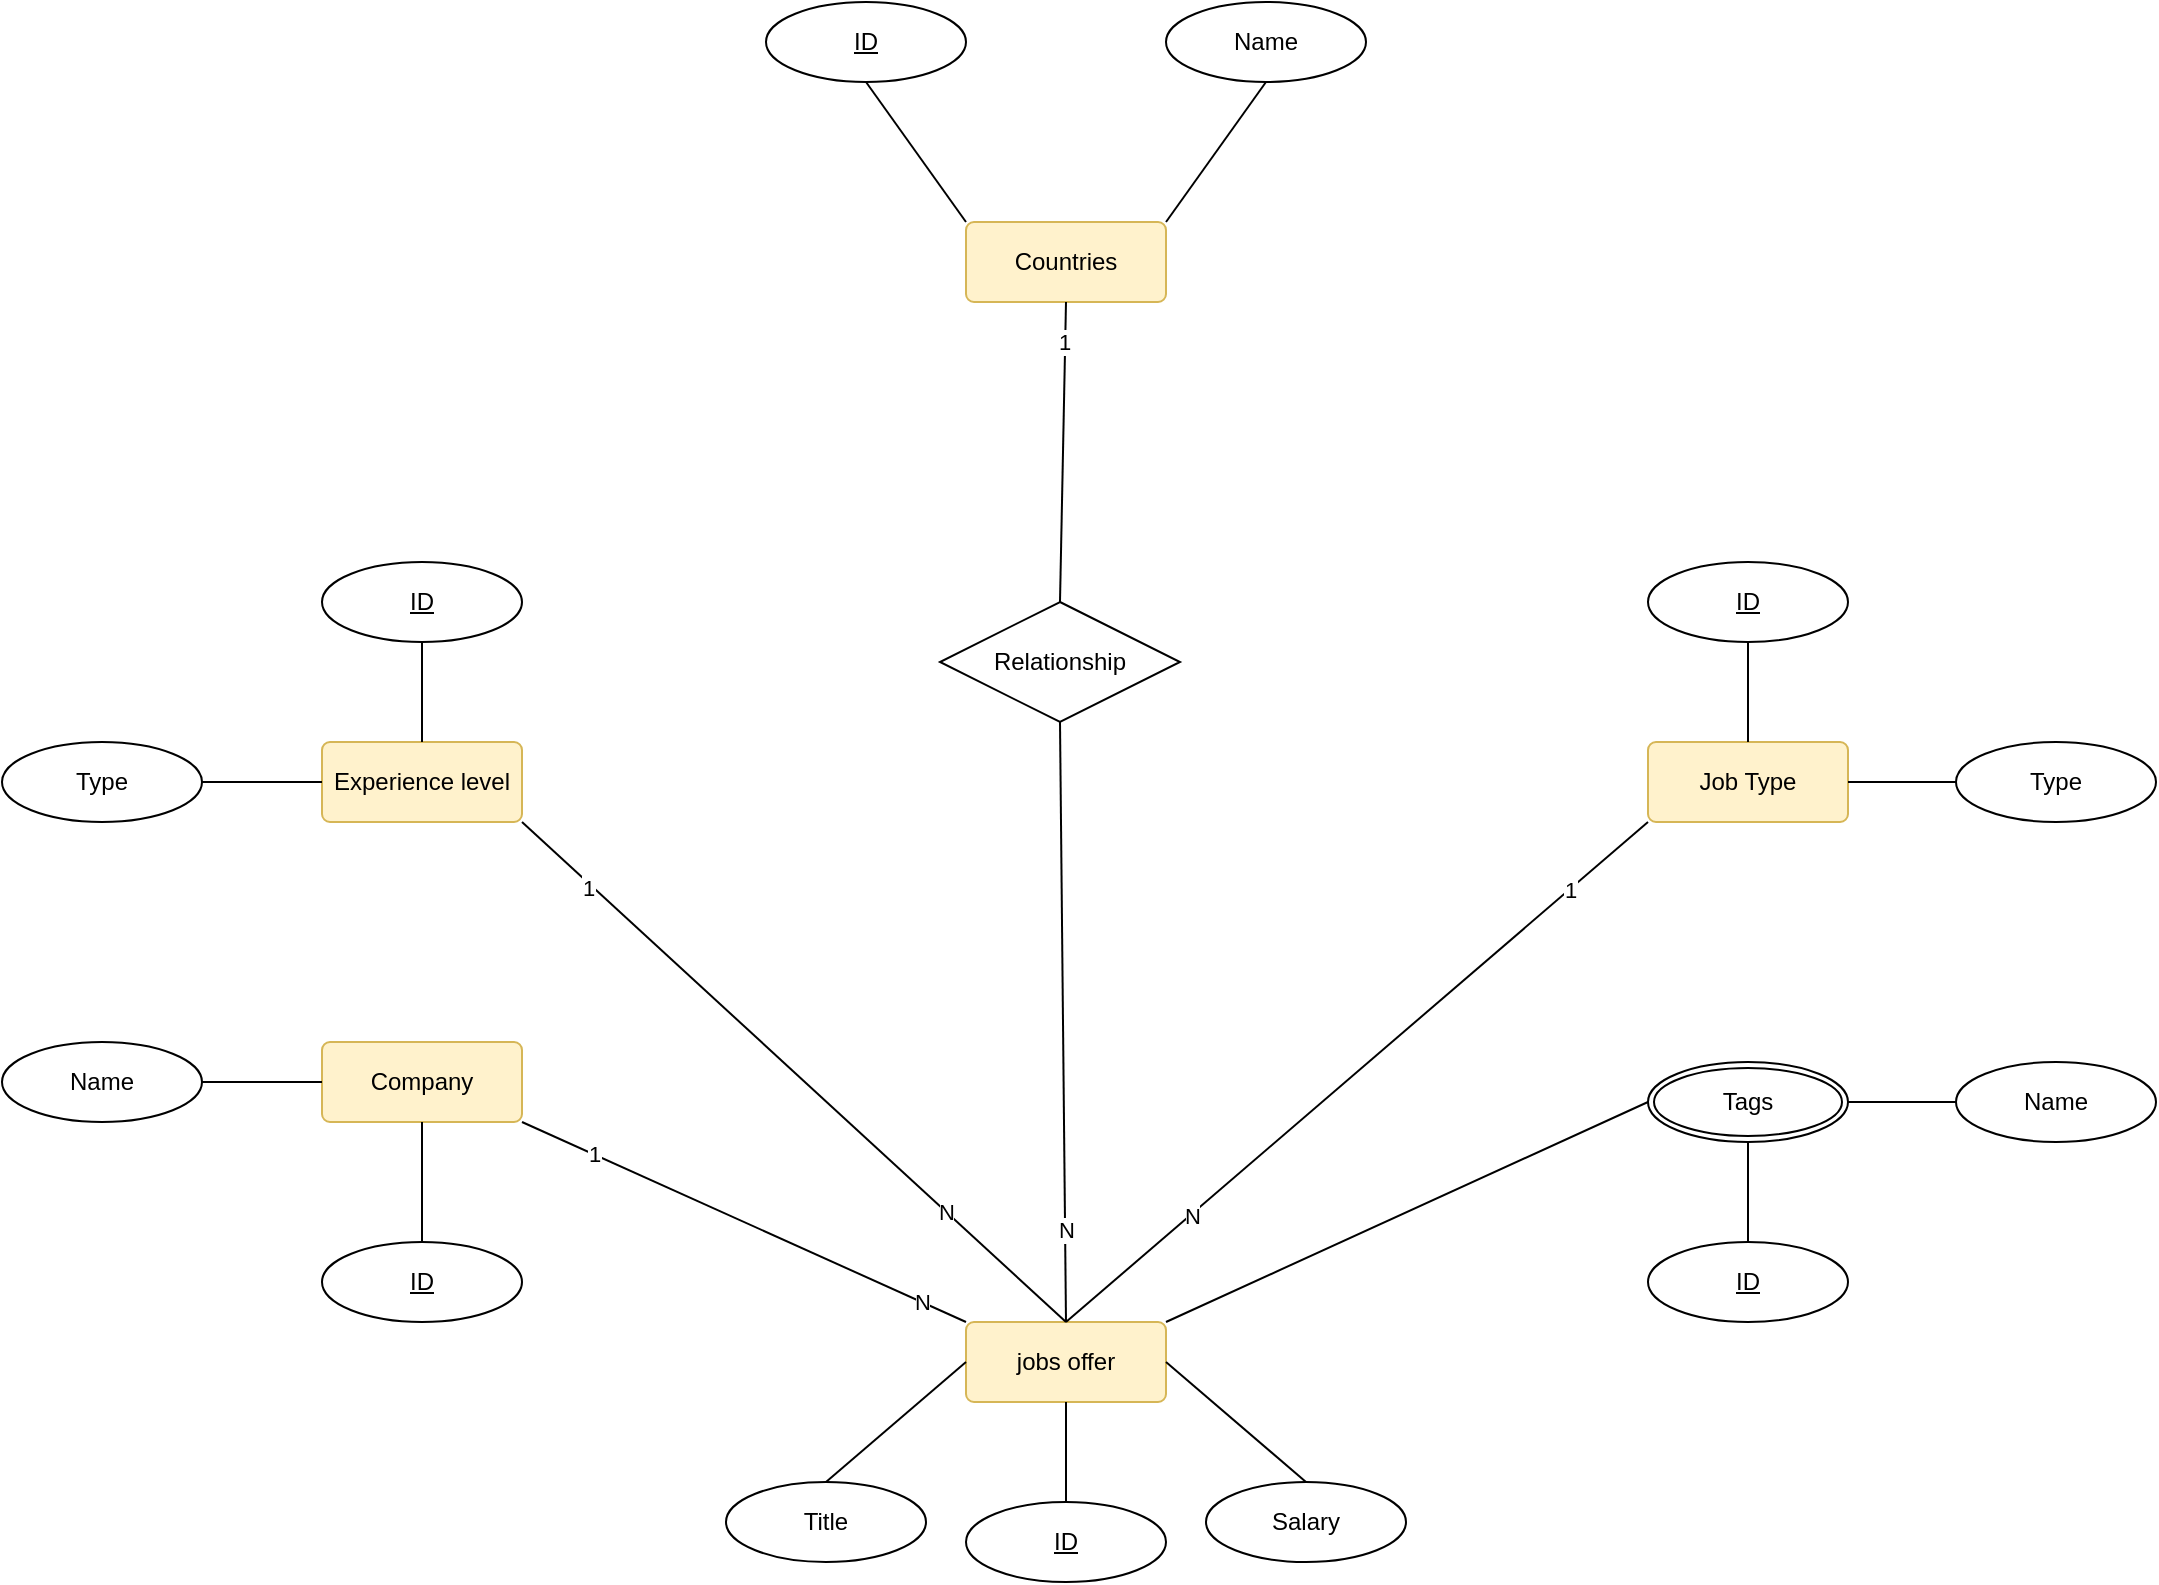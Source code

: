 <mxfile version="21.6.5" type="github">
  <diagram name="Page-1" id="dpHrziN7iInBP1G3Hoh1">
    <mxGraphModel dx="2072" dy="652" grid="1" gridSize="10" guides="1" tooltips="1" connect="1" arrows="1" fold="1" page="1" pageScale="1" pageWidth="850" pageHeight="1100" math="0" shadow="0">
      <root>
        <mxCell id="0" />
        <mxCell id="1" parent="0" />
        <mxCell id="xc64UkYX_4XRm6IWmarA-1" value="Job Type" style="rounded=1;arcSize=10;whiteSpace=wrap;html=1;align=center;fillColor=#fff2cc;strokeColor=#d6b656;" parent="1" vertex="1">
          <mxGeometry x="704" y="410" width="100" height="40" as="geometry" />
        </mxCell>
        <mxCell id="xc64UkYX_4XRm6IWmarA-2" value="ID" style="ellipse;whiteSpace=wrap;html=1;align=center;fontStyle=4;" parent="1" vertex="1">
          <mxGeometry x="704" y="320" width="100" height="40" as="geometry" />
        </mxCell>
        <mxCell id="xc64UkYX_4XRm6IWmarA-3" value="" style="endArrow=none;html=1;rounded=0;exitX=0.5;exitY=1;exitDx=0;exitDy=0;entryX=0.5;entryY=0;entryDx=0;entryDy=0;" parent="1" source="xc64UkYX_4XRm6IWmarA-2" target="xc64UkYX_4XRm6IWmarA-1" edge="1">
          <mxGeometry relative="1" as="geometry">
            <mxPoint x="774" y="390" as="sourcePoint" />
            <mxPoint x="934" y="390" as="targetPoint" />
          </mxGeometry>
        </mxCell>
        <mxCell id="xc64UkYX_4XRm6IWmarA-4" value="Type" style="ellipse;whiteSpace=wrap;html=1;align=center;" parent="1" vertex="1">
          <mxGeometry x="858" y="410" width="100" height="40" as="geometry" />
        </mxCell>
        <mxCell id="xc64UkYX_4XRm6IWmarA-5" value="" style="endArrow=none;html=1;rounded=0;exitX=1;exitY=0.5;exitDx=0;exitDy=0;entryX=0;entryY=0.5;entryDx=0;entryDy=0;" parent="1" source="xc64UkYX_4XRm6IWmarA-1" target="xc64UkYX_4XRm6IWmarA-4" edge="1">
          <mxGeometry relative="1" as="geometry">
            <mxPoint x="774" y="480" as="sourcePoint" />
            <mxPoint x="934" y="480" as="targetPoint" />
          </mxGeometry>
        </mxCell>
        <mxCell id="xc64UkYX_4XRm6IWmarA-7" value="ID" style="ellipse;whiteSpace=wrap;html=1;align=center;fontStyle=4;" parent="1" vertex="1">
          <mxGeometry x="704" y="660" width="100" height="40" as="geometry" />
        </mxCell>
        <mxCell id="xc64UkYX_4XRm6IWmarA-9" value="Name" style="ellipse;whiteSpace=wrap;html=1;align=center;" parent="1" vertex="1">
          <mxGeometry x="858" y="570" width="100" height="40" as="geometry" />
        </mxCell>
        <mxCell id="xc64UkYX_4XRm6IWmarA-10" value="" style="endArrow=none;html=1;rounded=0;exitX=1;exitY=0.5;exitDx=0;exitDy=0;entryX=0;entryY=0.5;entryDx=0;entryDy=0;" parent="1" source="xc64UkYX_4XRm6IWmarA-33" target="xc64UkYX_4XRm6IWmarA-9" edge="1">
          <mxGeometry relative="1" as="geometry">
            <mxPoint x="804" y="590" as="sourcePoint" />
            <mxPoint x="968" y="620" as="targetPoint" />
          </mxGeometry>
        </mxCell>
        <mxCell id="xc64UkYX_4XRm6IWmarA-11" value="Experience level" style="rounded=1;arcSize=10;whiteSpace=wrap;html=1;align=center;fillColor=#fff2cc;strokeColor=#d6b656;" parent="1" vertex="1">
          <mxGeometry x="41" y="410" width="100" height="40" as="geometry" />
        </mxCell>
        <mxCell id="xc64UkYX_4XRm6IWmarA-13" value="ID" style="ellipse;whiteSpace=wrap;html=1;align=center;fontStyle=4;" parent="1" vertex="1">
          <mxGeometry x="41" y="320" width="100" height="40" as="geometry" />
        </mxCell>
        <mxCell id="xc64UkYX_4XRm6IWmarA-14" value="" style="endArrow=none;html=1;rounded=0;exitX=0.5;exitY=1;exitDx=0;exitDy=0;entryX=0.5;entryY=0;entryDx=0;entryDy=0;" parent="1" source="xc64UkYX_4XRm6IWmarA-13" target="xc64UkYX_4XRm6IWmarA-11" edge="1">
          <mxGeometry relative="1" as="geometry">
            <mxPoint x="61" y="470" as="sourcePoint" />
            <mxPoint x="221" y="470" as="targetPoint" />
          </mxGeometry>
        </mxCell>
        <mxCell id="xc64UkYX_4XRm6IWmarA-15" value="Type" style="ellipse;whiteSpace=wrap;html=1;align=center;" parent="1" vertex="1">
          <mxGeometry x="-119" y="410" width="100" height="40" as="geometry" />
        </mxCell>
        <mxCell id="xc64UkYX_4XRm6IWmarA-16" value="" style="endArrow=none;html=1;rounded=0;exitX=1;exitY=0.5;exitDx=0;exitDy=0;entryX=0;entryY=0.5;entryDx=0;entryDy=0;" parent="1" source="xc64UkYX_4XRm6IWmarA-15" target="xc64UkYX_4XRm6IWmarA-11" edge="1">
          <mxGeometry relative="1" as="geometry">
            <mxPoint x="-9" y="490" as="sourcePoint" />
            <mxPoint x="151" y="490" as="targetPoint" />
          </mxGeometry>
        </mxCell>
        <mxCell id="xc64UkYX_4XRm6IWmarA-17" value="Company" style="rounded=1;arcSize=10;whiteSpace=wrap;html=1;align=center;fillColor=#fff2cc;strokeColor=#d6b656;" parent="1" vertex="1">
          <mxGeometry x="41" y="560" width="100" height="40" as="geometry" />
        </mxCell>
        <mxCell id="xc64UkYX_4XRm6IWmarA-18" value="ID" style="ellipse;whiteSpace=wrap;html=1;align=center;fontStyle=4;" parent="1" vertex="1">
          <mxGeometry x="41" y="660" width="100" height="40" as="geometry" />
        </mxCell>
        <mxCell id="xc64UkYX_4XRm6IWmarA-19" value="Name" style="ellipse;whiteSpace=wrap;html=1;align=center;" parent="1" vertex="1">
          <mxGeometry x="-119" y="560" width="100" height="40" as="geometry" />
        </mxCell>
        <mxCell id="xc64UkYX_4XRm6IWmarA-20" value="" style="endArrow=none;html=1;rounded=0;exitX=1;exitY=0.5;exitDx=0;exitDy=0;entryX=0;entryY=0.5;entryDx=0;entryDy=0;" parent="1" source="xc64UkYX_4XRm6IWmarA-19" target="xc64UkYX_4XRm6IWmarA-17" edge="1">
          <mxGeometry relative="1" as="geometry">
            <mxPoint x="21" y="680" as="sourcePoint" />
            <mxPoint x="181" y="680" as="targetPoint" />
          </mxGeometry>
        </mxCell>
        <mxCell id="xc64UkYX_4XRm6IWmarA-21" value="" style="endArrow=none;html=1;rounded=0;entryX=0.5;entryY=1;entryDx=0;entryDy=0;exitX=0.5;exitY=0;exitDx=0;exitDy=0;" parent="1" source="xc64UkYX_4XRm6IWmarA-18" target="xc64UkYX_4XRm6IWmarA-17" edge="1">
          <mxGeometry relative="1" as="geometry">
            <mxPoint x="-129" y="630" as="sourcePoint" />
            <mxPoint x="31" y="630" as="targetPoint" />
          </mxGeometry>
        </mxCell>
        <mxCell id="xc64UkYX_4XRm6IWmarA-22" value="jobs offer" style="rounded=1;arcSize=10;whiteSpace=wrap;html=1;align=center;fillColor=#fff2cc;strokeColor=#d6b656;" parent="1" vertex="1">
          <mxGeometry x="363" y="700" width="100" height="40" as="geometry" />
        </mxCell>
        <mxCell id="xc64UkYX_4XRm6IWmarA-23" value="ID" style="ellipse;whiteSpace=wrap;html=1;align=center;fontStyle=4;" parent="1" vertex="1">
          <mxGeometry x="363" y="790" width="100" height="40" as="geometry" />
        </mxCell>
        <mxCell id="xc64UkYX_4XRm6IWmarA-25" value="" style="endArrow=none;html=1;rounded=0;entryX=0.5;entryY=0;entryDx=0;entryDy=0;" parent="1" source="xc64UkYX_4XRm6IWmarA-22" target="xc64UkYX_4XRm6IWmarA-23" edge="1">
          <mxGeometry relative="1" as="geometry">
            <mxPoint x="183" y="780" as="sourcePoint" />
            <mxPoint x="343" y="780" as="targetPoint" />
          </mxGeometry>
        </mxCell>
        <mxCell id="xc64UkYX_4XRm6IWmarA-26" value="Title" style="ellipse;whiteSpace=wrap;html=1;align=center;" parent="1" vertex="1">
          <mxGeometry x="243" y="780" width="100" height="40" as="geometry" />
        </mxCell>
        <mxCell id="xc64UkYX_4XRm6IWmarA-27" value="" style="endArrow=none;html=1;rounded=0;entryX=0;entryY=0.5;entryDx=0;entryDy=0;exitX=0.5;exitY=0;exitDx=0;exitDy=0;" parent="1" source="xc64UkYX_4XRm6IWmarA-26" target="xc64UkYX_4XRm6IWmarA-22" edge="1">
          <mxGeometry relative="1" as="geometry">
            <mxPoint x="173" y="710" as="sourcePoint" />
            <mxPoint x="333" y="710" as="targetPoint" />
          </mxGeometry>
        </mxCell>
        <mxCell id="xc64UkYX_4XRm6IWmarA-28" value="Salary" style="ellipse;whiteSpace=wrap;html=1;align=center;" parent="1" vertex="1">
          <mxGeometry x="483" y="780" width="100" height="40" as="geometry" />
        </mxCell>
        <mxCell id="xc64UkYX_4XRm6IWmarA-29" value="" style="endArrow=none;html=1;rounded=0;exitX=1;exitY=0.5;exitDx=0;exitDy=0;entryX=0.5;entryY=0;entryDx=0;entryDy=0;" parent="1" source="xc64UkYX_4XRm6IWmarA-22" target="xc64UkYX_4XRm6IWmarA-28" edge="1">
          <mxGeometry relative="1" as="geometry">
            <mxPoint x="543" y="730" as="sourcePoint" />
            <mxPoint x="703" y="730" as="targetPoint" />
          </mxGeometry>
        </mxCell>
        <mxCell id="xc64UkYX_4XRm6IWmarA-30" value="" style="endArrow=none;html=1;rounded=0;exitX=0.5;exitY=1;exitDx=0;exitDy=0;entryX=0.5;entryY=0;entryDx=0;entryDy=0;" parent="1" source="xc64UkYX_4XRm6IWmarA-33" target="xc64UkYX_4XRm6IWmarA-7" edge="1">
          <mxGeometry relative="1" as="geometry">
            <mxPoint x="754" y="610" as="sourcePoint" />
            <mxPoint x="798" y="810" as="targetPoint" />
          </mxGeometry>
        </mxCell>
        <mxCell id="xc64UkYX_4XRm6IWmarA-32" value="" style="endArrow=none;html=1;rounded=0;exitX=1;exitY=1;exitDx=0;exitDy=0;entryX=0;entryY=0;entryDx=0;entryDy=0;" parent="1" source="xc64UkYX_4XRm6IWmarA-17" target="xc64UkYX_4XRm6IWmarA-22" edge="1">
          <mxGeometry relative="1" as="geometry">
            <mxPoint x="110" y="790" as="sourcePoint" />
            <mxPoint x="270" y="790" as="targetPoint" />
          </mxGeometry>
        </mxCell>
        <mxCell id="ScXYiewNh22zqdp0svSO-17" value="N" style="edgeLabel;html=1;align=center;verticalAlign=middle;resizable=0;points=[];" vertex="1" connectable="0" parent="xc64UkYX_4XRm6IWmarA-32">
          <mxGeometry x="0.798" relative="1" as="geometry">
            <mxPoint as="offset" />
          </mxGeometry>
        </mxCell>
        <mxCell id="ScXYiewNh22zqdp0svSO-18" value="1" style="edgeLabel;html=1;align=center;verticalAlign=middle;resizable=0;points=[];" vertex="1" connectable="0" parent="xc64UkYX_4XRm6IWmarA-32">
          <mxGeometry x="-0.675" y="-1" relative="1" as="geometry">
            <mxPoint y="-1" as="offset" />
          </mxGeometry>
        </mxCell>
        <mxCell id="xc64UkYX_4XRm6IWmarA-33" value="Tags" style="ellipse;shape=doubleEllipse;margin=3;whiteSpace=wrap;html=1;align=center;" parent="1" vertex="1">
          <mxGeometry x="704" y="570" width="100" height="40" as="geometry" />
        </mxCell>
        <mxCell id="xc64UkYX_4XRm6IWmarA-34" value="" style="endArrow=none;html=1;rounded=0;entryX=0;entryY=0.5;entryDx=0;entryDy=0;exitX=1;exitY=0;exitDx=0;exitDy=0;" parent="1" source="xc64UkYX_4XRm6IWmarA-22" target="xc64UkYX_4XRm6IWmarA-33" edge="1">
          <mxGeometry relative="1" as="geometry">
            <mxPoint x="290" y="610" as="sourcePoint" />
            <mxPoint x="450" y="610" as="targetPoint" />
          </mxGeometry>
        </mxCell>
        <mxCell id="xc64UkYX_4XRm6IWmarA-35" value="" style="endArrow=none;html=1;rounded=0;exitX=1;exitY=1;exitDx=0;exitDy=0;entryX=0.5;entryY=0;entryDx=0;entryDy=0;" parent="1" source="xc64UkYX_4XRm6IWmarA-11" target="xc64UkYX_4XRm6IWmarA-22" edge="1">
          <mxGeometry relative="1" as="geometry">
            <mxPoint x="330" y="500" as="sourcePoint" />
            <mxPoint x="490" y="500" as="targetPoint" />
          </mxGeometry>
        </mxCell>
        <mxCell id="ScXYiewNh22zqdp0svSO-20" value="N" style="edgeLabel;html=1;align=center;verticalAlign=middle;resizable=0;points=[];" vertex="1" connectable="0" parent="xc64UkYX_4XRm6IWmarA-35">
          <mxGeometry x="0.562" y="1" relative="1" as="geometry">
            <mxPoint x="-1" as="offset" />
          </mxGeometry>
        </mxCell>
        <mxCell id="ScXYiewNh22zqdp0svSO-48" value="1" style="edgeLabel;html=1;align=center;verticalAlign=middle;resizable=0;points=[];" vertex="1" connectable="0" parent="xc64UkYX_4XRm6IWmarA-35">
          <mxGeometry x="-0.749" y="-2" relative="1" as="geometry">
            <mxPoint as="offset" />
          </mxGeometry>
        </mxCell>
        <mxCell id="xc64UkYX_4XRm6IWmarA-36" value="" style="endArrow=none;html=1;rounded=0;entryX=0;entryY=1;entryDx=0;entryDy=0;exitX=0.5;exitY=0;exitDx=0;exitDy=0;" parent="1" source="xc64UkYX_4XRm6IWmarA-22" target="xc64UkYX_4XRm6IWmarA-1" edge="1">
          <mxGeometry relative="1" as="geometry">
            <mxPoint x="410" y="500" as="sourcePoint" />
            <mxPoint x="570" y="500" as="targetPoint" />
          </mxGeometry>
        </mxCell>
        <mxCell id="ScXYiewNh22zqdp0svSO-15" value="N" style="edgeLabel;html=1;align=center;verticalAlign=middle;resizable=0;points=[];" vertex="1" connectable="0" parent="xc64UkYX_4XRm6IWmarA-36">
          <mxGeometry x="-0.57" y="-1" relative="1" as="geometry">
            <mxPoint as="offset" />
          </mxGeometry>
        </mxCell>
        <mxCell id="ScXYiewNh22zqdp0svSO-16" value="1" style="edgeLabel;html=1;align=center;verticalAlign=middle;resizable=0;points=[];" vertex="1" connectable="0" parent="xc64UkYX_4XRm6IWmarA-36">
          <mxGeometry x="0.729" relative="1" as="geometry">
            <mxPoint as="offset" />
          </mxGeometry>
        </mxCell>
        <mxCell id="ScXYiewNh22zqdp0svSO-1" value="Countries" style="rounded=1;arcSize=10;whiteSpace=wrap;html=1;align=center;fillColor=#fff2cc;strokeColor=#d6b656;" vertex="1" parent="1">
          <mxGeometry x="363" y="150" width="100" height="40" as="geometry" />
        </mxCell>
        <mxCell id="ScXYiewNh22zqdp0svSO-2" value="ID" style="ellipse;whiteSpace=wrap;html=1;align=center;fontStyle=4;" vertex="1" parent="1">
          <mxGeometry x="263" y="40" width="100" height="40" as="geometry" />
        </mxCell>
        <mxCell id="ScXYiewNh22zqdp0svSO-3" value="Name" style="ellipse;whiteSpace=wrap;html=1;align=center;" vertex="1" parent="1">
          <mxGeometry x="463" y="40" width="100" height="40" as="geometry" />
        </mxCell>
        <mxCell id="ScXYiewNh22zqdp0svSO-4" value="" style="endArrow=none;html=1;rounded=0;exitX=0.5;exitY=1;exitDx=0;exitDy=0;entryX=0.5;entryY=0;entryDx=0;entryDy=0;" edge="1" parent="1" source="ScXYiewNh22zqdp0svSO-27" target="xc64UkYX_4XRm6IWmarA-22">
          <mxGeometry relative="1" as="geometry">
            <mxPoint x="370" y="320" as="sourcePoint" />
            <mxPoint x="530" y="320" as="targetPoint" />
          </mxGeometry>
        </mxCell>
        <mxCell id="ScXYiewNh22zqdp0svSO-24" value="N" style="edgeLabel;html=1;align=center;verticalAlign=middle;resizable=0;points=[];" vertex="1" connectable="0" parent="ScXYiewNh22zqdp0svSO-4">
          <mxGeometry x="0.692" relative="1" as="geometry">
            <mxPoint as="offset" />
          </mxGeometry>
        </mxCell>
        <mxCell id="ScXYiewNh22zqdp0svSO-25" value="" style="endArrow=none;html=1;rounded=0;exitX=0.5;exitY=1;exitDx=0;exitDy=0;entryX=0;entryY=0;entryDx=0;entryDy=0;" edge="1" parent="1" source="ScXYiewNh22zqdp0svSO-2" target="ScXYiewNh22zqdp0svSO-1">
          <mxGeometry relative="1" as="geometry">
            <mxPoint x="240" y="120" as="sourcePoint" />
            <mxPoint x="400" y="120" as="targetPoint" />
          </mxGeometry>
        </mxCell>
        <mxCell id="ScXYiewNh22zqdp0svSO-26" value="" style="endArrow=none;html=1;rounded=0;exitX=1;exitY=0;exitDx=0;exitDy=0;entryX=0.5;entryY=1;entryDx=0;entryDy=0;" edge="1" parent="1" source="ScXYiewNh22zqdp0svSO-1" target="ScXYiewNh22zqdp0svSO-3">
          <mxGeometry relative="1" as="geometry">
            <mxPoint x="520" y="130" as="sourcePoint" />
            <mxPoint x="680" y="130" as="targetPoint" />
          </mxGeometry>
        </mxCell>
        <mxCell id="ScXYiewNh22zqdp0svSO-28" value="" style="endArrow=none;html=1;rounded=0;exitX=0.5;exitY=1;exitDx=0;exitDy=0;entryX=0.5;entryY=0;entryDx=0;entryDy=0;" edge="1" parent="1" source="ScXYiewNh22zqdp0svSO-1" target="ScXYiewNh22zqdp0svSO-27">
          <mxGeometry relative="1" as="geometry">
            <mxPoint x="413" y="190" as="sourcePoint" />
            <mxPoint x="413" y="700" as="targetPoint" />
          </mxGeometry>
        </mxCell>
        <mxCell id="ScXYiewNh22zqdp0svSO-29" value="1" style="edgeLabel;html=1;align=center;verticalAlign=middle;resizable=0;points=[];" vertex="1" connectable="0" parent="ScXYiewNh22zqdp0svSO-28">
          <mxGeometry x="-0.802" y="2" relative="1" as="geometry">
            <mxPoint x="-3" y="5" as="offset" />
          </mxGeometry>
        </mxCell>
        <mxCell id="ScXYiewNh22zqdp0svSO-27" value="Relationship" style="shape=rhombus;perimeter=rhombusPerimeter;whiteSpace=wrap;html=1;align=center;" vertex="1" parent="1">
          <mxGeometry x="350" y="340" width="120" height="60" as="geometry" />
        </mxCell>
      </root>
    </mxGraphModel>
  </diagram>
</mxfile>
